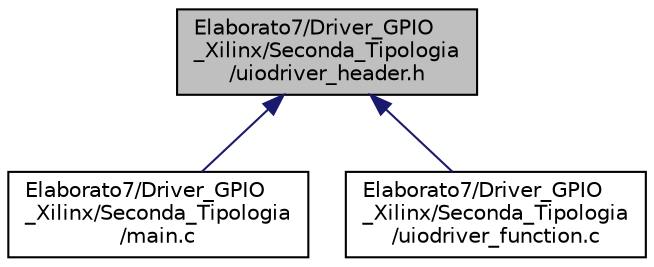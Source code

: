 digraph "Elaborato7/Driver_GPIO_Xilinx/Seconda_Tipologia/uiodriver_header.h"
{
  edge [fontname="Helvetica",fontsize="10",labelfontname="Helvetica",labelfontsize="10"];
  node [fontname="Helvetica",fontsize="10",shape=record];
  Node7 [label="Elaborato7/Driver_GPIO\l_Xilinx/Seconda_Tipologia\l/uiodriver_header.h",height=0.2,width=0.4,color="black", fillcolor="grey75", style="filled", fontcolor="black"];
  Node7 -> Node8 [dir="back",color="midnightblue",fontsize="10",style="solid",fontname="Helvetica"];
  Node8 [label="Elaborato7/Driver_GPIO\l_Xilinx/Seconda_Tipologia\l/main.c",height=0.2,width=0.4,color="black", fillcolor="white", style="filled",URL="$_elaborato7_2_driver___g_p_i_o___xilinx_2_seconda___tipologia_2main_8c.html",tooltip="driver \"uiodriver\" to control gpio "];
  Node7 -> Node9 [dir="back",color="midnightblue",fontsize="10",style="solid",fontname="Helvetica"];
  Node9 [label="Elaborato7/Driver_GPIO\l_Xilinx/Seconda_Tipologia\l/uiodriver_function.c",height=0.2,width=0.4,color="black", fillcolor="white", style="filled",URL="$uiodriver__function_8c.html",tooltip="Functions used for &#39;uiodriver&#39; GPIO. "];
}
